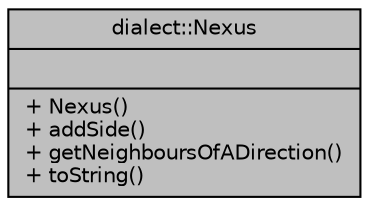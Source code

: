 digraph "dialect::Nexus"
{
  edge [fontname="Helvetica",fontsize="10",labelfontname="Helvetica",labelfontsize="10"];
  node [fontname="Helvetica",fontsize="10",shape=record];
  Node1 [label="{dialect::Nexus\n||+ Nexus()\l+ addSide()\l+ getNeighboursOfADirection()\l+ toString()\l}",height=0.2,width=0.4,color="black", fillcolor="grey75", style="filled", fontcolor="black"];
}
